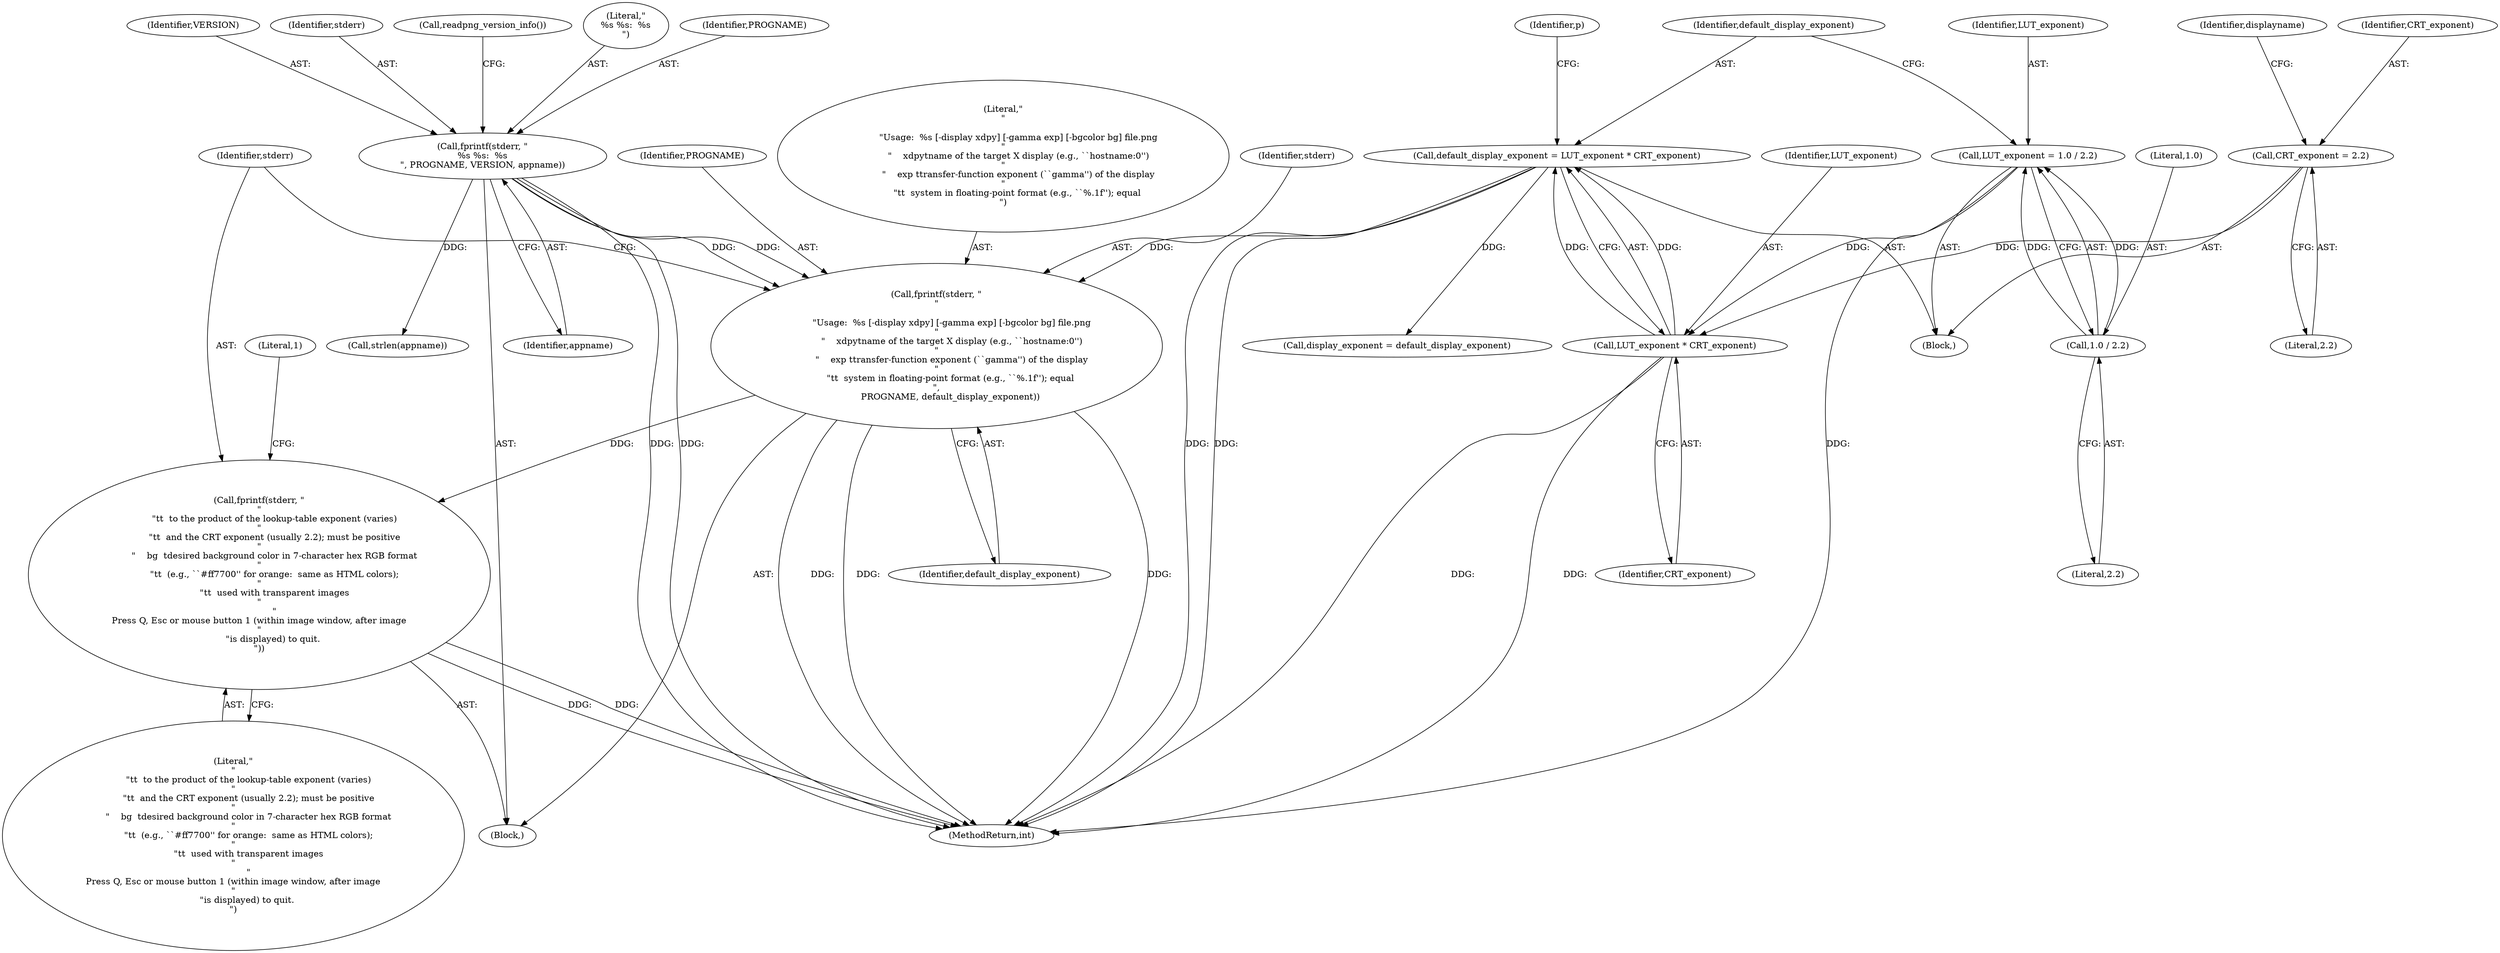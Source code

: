 digraph "0_Android_9d4853418ab2f754c2b63e091c29c5529b8b86ca_7@API" {
"1000318" [label="(Call,fprintf(stderr, \"\n\"\n\n           \"Usage:  %s [-display xdpy] [-gamma exp] [-bgcolor bg] file.png\n\"\n           \"    xdpy\tname of the target X display (e.g., ``hostname:0'')\n\"\n           \"    exp \ttransfer-function exponent (``gamma'') of the display\n\"\n          \"\t\t  system in floating-point format (e.g., ``%.1f''); equal\n\",\n          PROGNAME, default_display_exponent))"];
"1000311" [label="(Call,fprintf(stderr, \"\n%s %s:  %s\n\", PROGNAME, VERSION, appname))"];
"1000165" [label="(Call,default_display_exponent = LUT_exponent * CRT_exponent)"];
"1000167" [label="(Call,LUT_exponent * CRT_exponent)"];
"1000160" [label="(Call,LUT_exponent = 1.0 / 2.2)"];
"1000162" [label="(Call,1.0 / 2.2)"];
"1000144" [label="(Call,CRT_exponent = 2.2)"];
"1000323" [label="(Call,fprintf(stderr, \"\n\"\n           \"\t\t  to the product of the lookup-table exponent (varies)\n\"\n           \"\t\t  and the CRT exponent (usually 2.2); must be positive\n\"\n           \"    bg  \tdesired background color in 7-character hex RGB format\n\"\n           \"\t\t  (e.g., ``#ff7700'' for orange:  same as HTML colors);\n\"\n           \"\t\t  used with transparent images\n\"\n           \"\nPress Q, Esc or mouse button 1 (within image window, after image\n\"\n          \"is displayed) to quit.\n\"))"];
"1000173" [label="(Identifier,p)"];
"1000161" [label="(Identifier,LUT_exponent)"];
"1000151" [label="(Identifier,displayname)"];
"1000128" [label="(Block,)"];
"1000321" [label="(Identifier,PROGNAME)"];
"1000168" [label="(Identifier,LUT_exponent)"];
"1000313" [label="(Literal,\"\n%s %s:  %s\n\")"];
"1000324" [label="(Identifier,stderr)"];
"1000320" [label="(Literal,\"\n\"\n\n           \"Usage:  %s [-display xdpy] [-gamma exp] [-bgcolor bg] file.png\n\"\n           \"    xdpy\tname of the target X display (e.g., ``hostname:0'')\n\"\n           \"    exp \ttransfer-function exponent (``gamma'') of the display\n\"\n          \"\t\t  system in floating-point format (e.g., ``%.1f''); equal\n\")"];
"1000314" [label="(Identifier,PROGNAME)"];
"1000166" [label="(Identifier,default_display_exponent)"];
"1000552" [label="(MethodReturn,int)"];
"1000182" [label="(Call,display_exponent = default_display_exponent)"];
"1000164" [label="(Literal,2.2)"];
"1000162" [label="(Call,1.0 / 2.2)"];
"1000315" [label="(Identifier,VERSION)"];
"1000145" [label="(Identifier,CRT_exponent)"];
"1000327" [label="(Literal,1)"];
"1000311" [label="(Call,fprintf(stderr, \"\n%s %s:  %s\n\", PROGNAME, VERSION, appname))"];
"1000144" [label="(Call,CRT_exponent = 2.2)"];
"1000318" [label="(Call,fprintf(stderr, \"\n\"\n\n           \"Usage:  %s [-display xdpy] [-gamma exp] [-bgcolor bg] file.png\n\"\n           \"    xdpy\tname of the target X display (e.g., ``hostname:0'')\n\"\n           \"    exp \ttransfer-function exponent (``gamma'') of the display\n\"\n          \"\t\t  system in floating-point format (e.g., ``%.1f''); equal\n\",\n          PROGNAME, default_display_exponent))"];
"1000146" [label="(Literal,2.2)"];
"1000323" [label="(Call,fprintf(stderr, \"\n\"\n           \"\t\t  to the product of the lookup-table exponent (varies)\n\"\n           \"\t\t  and the CRT exponent (usually 2.2); must be positive\n\"\n           \"    bg  \tdesired background color in 7-character hex RGB format\n\"\n           \"\t\t  (e.g., ``#ff7700'' for orange:  same as HTML colors);\n\"\n           \"\t\t  used with transparent images\n\"\n           \"\nPress Q, Esc or mouse button 1 (within image window, after image\n\"\n          \"is displayed) to quit.\n\"))"];
"1000319" [label="(Identifier,stderr)"];
"1000163" [label="(Literal,1.0)"];
"1000312" [label="(Identifier,stderr)"];
"1000325" [label="(Literal,\"\n\"\n           \"\t\t  to the product of the lookup-table exponent (varies)\n\"\n           \"\t\t  and the CRT exponent (usually 2.2); must be positive\n\"\n           \"    bg  \tdesired background color in 7-character hex RGB format\n\"\n           \"\t\t  (e.g., ``#ff7700'' for orange:  same as HTML colors);\n\"\n           \"\t\t  used with transparent images\n\"\n           \"\nPress Q, Esc or mouse button 1 (within image window, after image\n\"\n          \"is displayed) to quit.\n\")"];
"1000317" [label="(Call,readpng_version_info())"];
"1000160" [label="(Call,LUT_exponent = 1.0 / 2.2)"];
"1000322" [label="(Identifier,default_display_exponent)"];
"1000316" [label="(Identifier,appname)"];
"1000167" [label="(Call,LUT_exponent * CRT_exponent)"];
"1000165" [label="(Call,default_display_exponent = LUT_exponent * CRT_exponent)"];
"1000169" [label="(Identifier,CRT_exponent)"];
"1000391" [label="(Call,strlen(appname))"];
"1000310" [label="(Block,)"];
"1000318" -> "1000310"  [label="AST: "];
"1000318" -> "1000322"  [label="CFG: "];
"1000319" -> "1000318"  [label="AST: "];
"1000320" -> "1000318"  [label="AST: "];
"1000321" -> "1000318"  [label="AST: "];
"1000322" -> "1000318"  [label="AST: "];
"1000324" -> "1000318"  [label="CFG: "];
"1000318" -> "1000552"  [label="DDG: "];
"1000318" -> "1000552"  [label="DDG: "];
"1000318" -> "1000552"  [label="DDG: "];
"1000311" -> "1000318"  [label="DDG: "];
"1000311" -> "1000318"  [label="DDG: "];
"1000165" -> "1000318"  [label="DDG: "];
"1000318" -> "1000323"  [label="DDG: "];
"1000311" -> "1000310"  [label="AST: "];
"1000311" -> "1000316"  [label="CFG: "];
"1000312" -> "1000311"  [label="AST: "];
"1000313" -> "1000311"  [label="AST: "];
"1000314" -> "1000311"  [label="AST: "];
"1000315" -> "1000311"  [label="AST: "];
"1000316" -> "1000311"  [label="AST: "];
"1000317" -> "1000311"  [label="CFG: "];
"1000311" -> "1000552"  [label="DDG: "];
"1000311" -> "1000552"  [label="DDG: "];
"1000311" -> "1000391"  [label="DDG: "];
"1000165" -> "1000128"  [label="AST: "];
"1000165" -> "1000167"  [label="CFG: "];
"1000166" -> "1000165"  [label="AST: "];
"1000167" -> "1000165"  [label="AST: "];
"1000173" -> "1000165"  [label="CFG: "];
"1000165" -> "1000552"  [label="DDG: "];
"1000165" -> "1000552"  [label="DDG: "];
"1000167" -> "1000165"  [label="DDG: "];
"1000167" -> "1000165"  [label="DDG: "];
"1000165" -> "1000182"  [label="DDG: "];
"1000167" -> "1000169"  [label="CFG: "];
"1000168" -> "1000167"  [label="AST: "];
"1000169" -> "1000167"  [label="AST: "];
"1000167" -> "1000552"  [label="DDG: "];
"1000167" -> "1000552"  [label="DDG: "];
"1000160" -> "1000167"  [label="DDG: "];
"1000144" -> "1000167"  [label="DDG: "];
"1000160" -> "1000128"  [label="AST: "];
"1000160" -> "1000162"  [label="CFG: "];
"1000161" -> "1000160"  [label="AST: "];
"1000162" -> "1000160"  [label="AST: "];
"1000166" -> "1000160"  [label="CFG: "];
"1000160" -> "1000552"  [label="DDG: "];
"1000162" -> "1000160"  [label="DDG: "];
"1000162" -> "1000160"  [label="DDG: "];
"1000162" -> "1000164"  [label="CFG: "];
"1000163" -> "1000162"  [label="AST: "];
"1000164" -> "1000162"  [label="AST: "];
"1000144" -> "1000128"  [label="AST: "];
"1000144" -> "1000146"  [label="CFG: "];
"1000145" -> "1000144"  [label="AST: "];
"1000146" -> "1000144"  [label="AST: "];
"1000151" -> "1000144"  [label="CFG: "];
"1000323" -> "1000310"  [label="AST: "];
"1000323" -> "1000325"  [label="CFG: "];
"1000324" -> "1000323"  [label="AST: "];
"1000325" -> "1000323"  [label="AST: "];
"1000327" -> "1000323"  [label="CFG: "];
"1000323" -> "1000552"  [label="DDG: "];
"1000323" -> "1000552"  [label="DDG: "];
}
